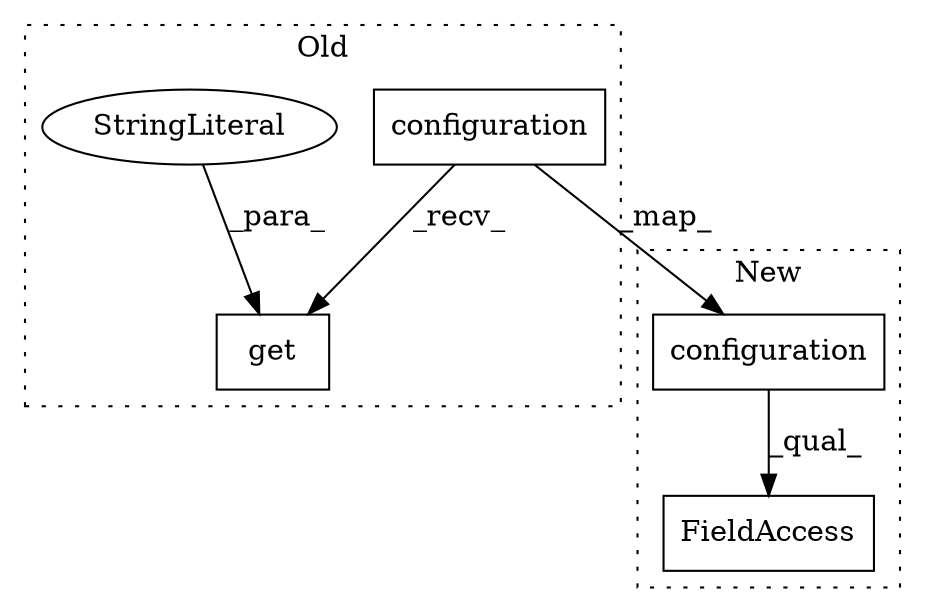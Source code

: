 digraph G {
subgraph cluster0 {
1 [label="configuration" a="32" s="2178" l="15" shape="box"];
4 [label="get" a="32" s="2194,2207" l="4,1" shape="box"];
5 [label="StringLiteral" a="45" s="2198" l="6" shape="ellipse"];
label = "Old";
style="dotted";
}
subgraph cluster1 {
2 [label="configuration" a="32" s="2178" l="15" shape="box"];
3 [label="FieldAccess" a="22" s="2170" l="36" shape="box"];
label = "New";
style="dotted";
}
1 -> 4 [label="_recv_"];
1 -> 2 [label="_map_"];
2 -> 3 [label="_qual_"];
5 -> 4 [label="_para_"];
}